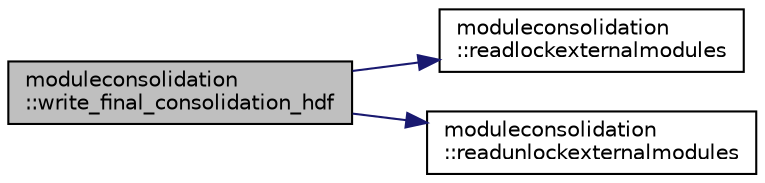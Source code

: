 digraph "moduleconsolidation::write_final_consolidation_hdf"
{
 // LATEX_PDF_SIZE
  edge [fontname="Helvetica",fontsize="10",labelfontname="Helvetica",labelfontsize="10"];
  node [fontname="Helvetica",fontsize="10",shape=record];
  rankdir="LR";
  Node1 [label="moduleconsolidation\l::write_final_consolidation_hdf",height=0.2,width=0.4,color="black", fillcolor="grey75", style="filled", fontcolor="black",tooltip=" "];
  Node1 -> Node2 [color="midnightblue",fontsize="10",style="solid",fontname="Helvetica"];
  Node2 [label="moduleconsolidation\l::readlockexternalmodules",height=0.2,width=0.4,color="black", fillcolor="white", style="filled",URL="$namespacemoduleconsolidation.html#a5157e525fb069b7984e826def43a4dfc",tooltip=" "];
  Node1 -> Node3 [color="midnightblue",fontsize="10",style="solid",fontname="Helvetica"];
  Node3 [label="moduleconsolidation\l::readunlockexternalmodules",height=0.2,width=0.4,color="black", fillcolor="white", style="filled",URL="$namespacemoduleconsolidation.html#a146c8502b0f191abd1664acdcd22a4c4",tooltip=" "];
}
